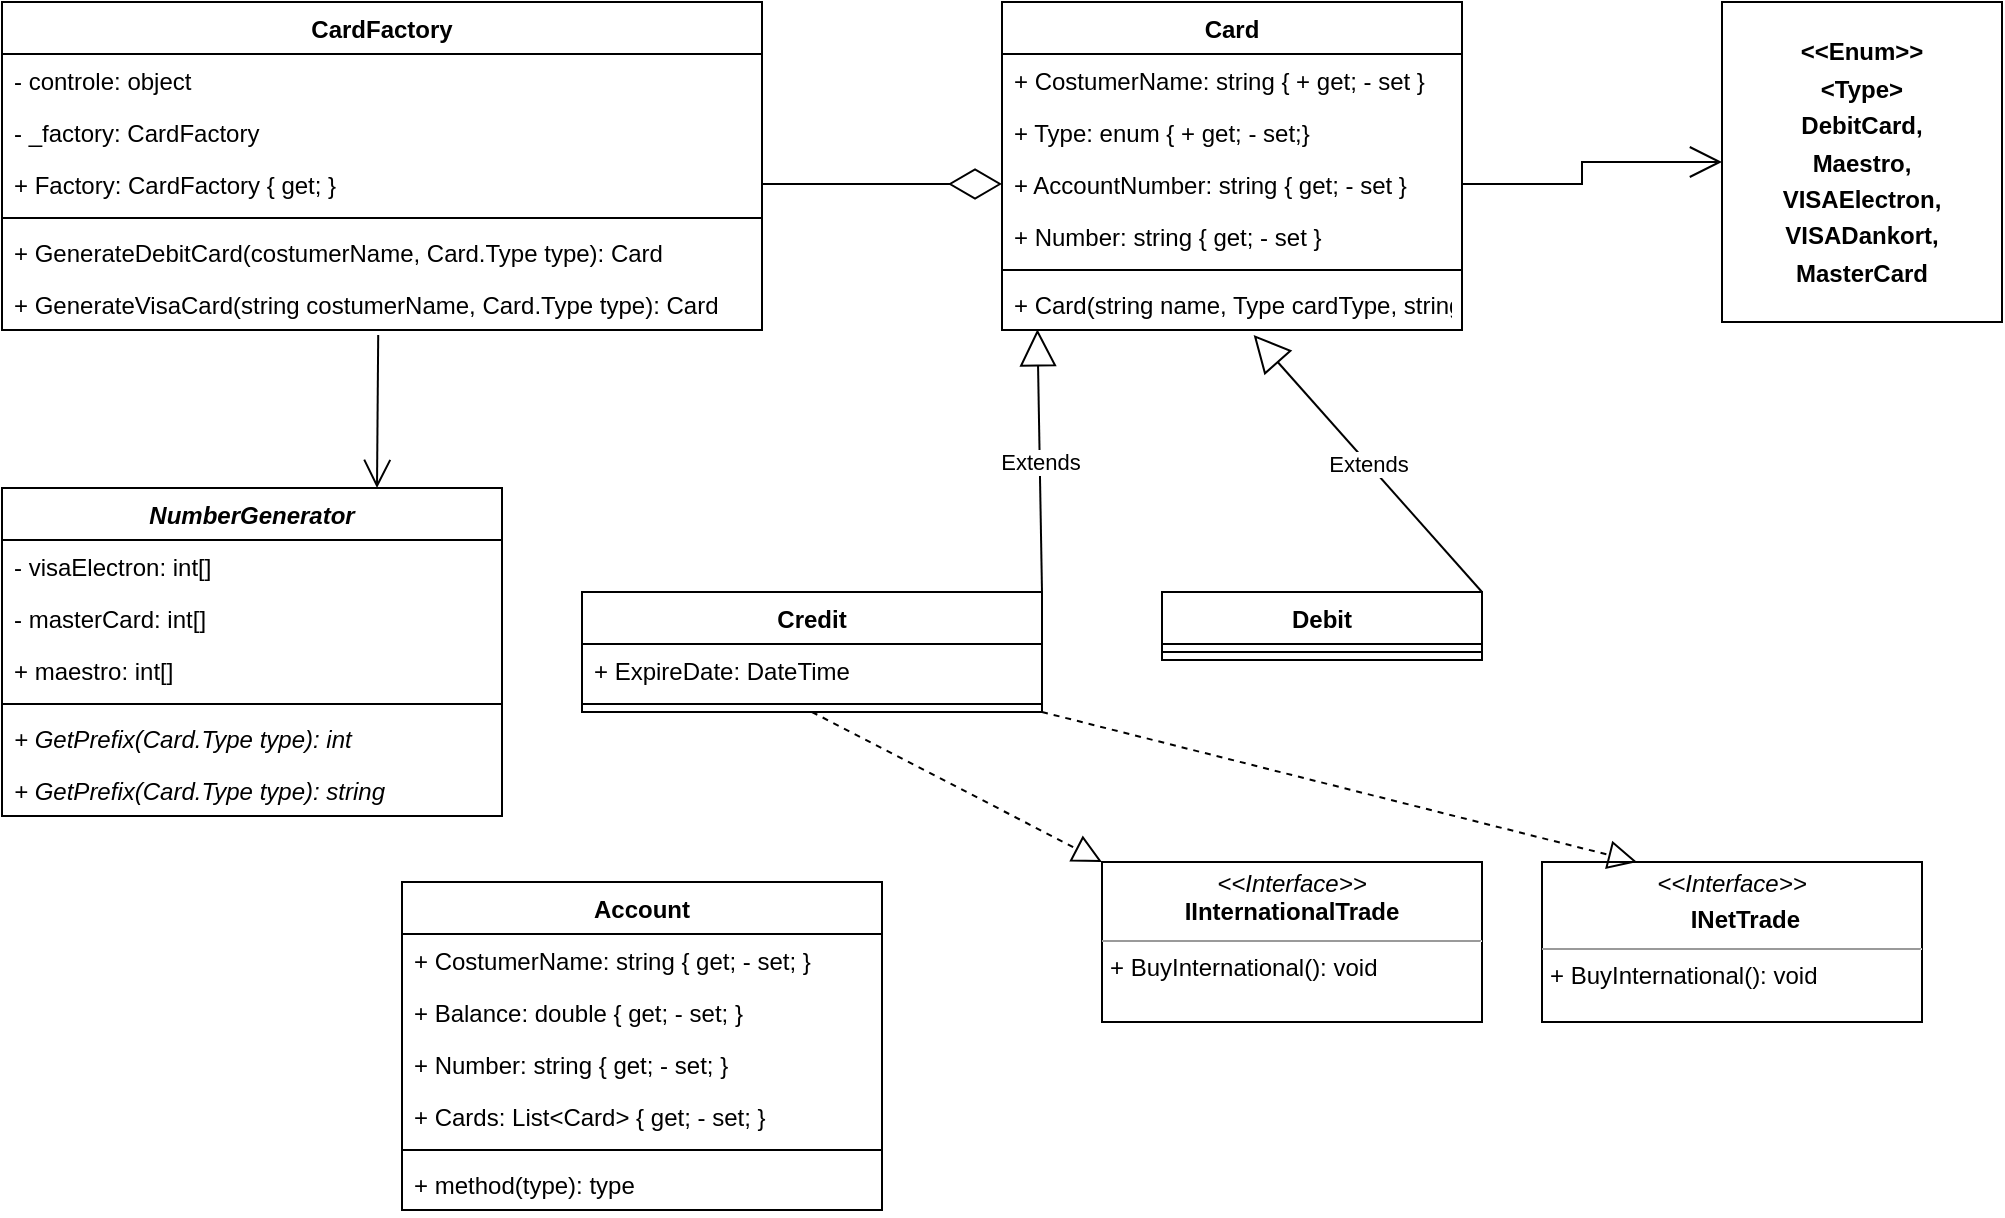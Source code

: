 <mxfile version="14.6.13" type="device"><diagram id="iA3n_faANKaud0oc1ieP" name="Side-1"><mxGraphModel dx="563" dy="2093" grid="1" gridSize="10" guides="1" tooltips="1" connect="1" arrows="1" fold="1" page="1" pageScale="1" pageWidth="827" pageHeight="1169" math="0" shadow="0"><root><mxCell id="0"/><mxCell id="1" parent="0"/><mxCell id="x4l_E4jBs5cUbq2-CW35-1" value="CardFactory" style="swimlane;fontStyle=1;align=center;verticalAlign=top;childLayout=stackLayout;horizontal=1;startSize=26;horizontalStack=0;resizeParent=1;resizeParentMax=0;resizeLast=0;collapsible=1;marginBottom=0;" vertex="1" parent="1"><mxGeometry x="70" y="-100" width="380" height="164" as="geometry"/></mxCell><mxCell id="x4l_E4jBs5cUbq2-CW35-30" value="- controle: object" style="text;strokeColor=none;fillColor=none;align=left;verticalAlign=top;spacingLeft=4;spacingRight=4;overflow=hidden;rotatable=0;points=[[0,0.5],[1,0.5]];portConstraint=eastwest;" vertex="1" parent="x4l_E4jBs5cUbq2-CW35-1"><mxGeometry y="26" width="380" height="26" as="geometry"/></mxCell><mxCell id="x4l_E4jBs5cUbq2-CW35-31" value="- _factory: CardFactory" style="text;strokeColor=none;fillColor=none;align=left;verticalAlign=top;spacingLeft=4;spacingRight=4;overflow=hidden;rotatable=0;points=[[0,0.5],[1,0.5]];portConstraint=eastwest;" vertex="1" parent="x4l_E4jBs5cUbq2-CW35-1"><mxGeometry y="52" width="380" height="26" as="geometry"/></mxCell><mxCell id="x4l_E4jBs5cUbq2-CW35-33" value="+ Factory: CardFactory { get; }" style="text;strokeColor=none;fillColor=none;align=left;verticalAlign=top;spacingLeft=4;spacingRight=4;overflow=hidden;rotatable=0;points=[[0,0.5],[1,0.5]];portConstraint=eastwest;" vertex="1" parent="x4l_E4jBs5cUbq2-CW35-1"><mxGeometry y="78" width="380" height="26" as="geometry"/></mxCell><mxCell id="x4l_E4jBs5cUbq2-CW35-3" value="" style="line;strokeWidth=1;fillColor=none;align=left;verticalAlign=middle;spacingTop=-1;spacingLeft=3;spacingRight=3;rotatable=0;labelPosition=right;points=[];portConstraint=eastwest;" vertex="1" parent="x4l_E4jBs5cUbq2-CW35-1"><mxGeometry y="104" width="380" height="8" as="geometry"/></mxCell><mxCell id="x4l_E4jBs5cUbq2-CW35-4" value="+ GenerateDebitCard(costumerName, Card.Type type): Card" style="text;strokeColor=none;fillColor=none;align=left;verticalAlign=top;spacingLeft=4;spacingRight=4;overflow=hidden;rotatable=0;points=[[0,0.5],[1,0.5]];portConstraint=eastwest;" vertex="1" parent="x4l_E4jBs5cUbq2-CW35-1"><mxGeometry y="112" width="380" height="26" as="geometry"/></mxCell><mxCell id="x4l_E4jBs5cUbq2-CW35-34" value="+ GenerateVisaCard(string costumerName, Card.Type type): Card" style="text;strokeColor=none;fillColor=none;align=left;verticalAlign=top;spacingLeft=4;spacingRight=4;overflow=hidden;rotatable=0;points=[[0,0.5],[1,0.5]];portConstraint=eastwest;" vertex="1" parent="x4l_E4jBs5cUbq2-CW35-1"><mxGeometry y="138" width="380" height="26" as="geometry"/></mxCell><mxCell id="x4l_E4jBs5cUbq2-CW35-5" value="Card" style="swimlane;fontStyle=1;align=center;verticalAlign=top;childLayout=stackLayout;horizontal=1;startSize=26;horizontalStack=0;resizeParent=1;resizeParentMax=0;resizeLast=0;collapsible=1;marginBottom=0;" vertex="1" parent="1"><mxGeometry x="570" y="-100" width="230" height="164" as="geometry"/></mxCell><mxCell id="x4l_E4jBs5cUbq2-CW35-26" value="+ CostumerName: string { + get; - set }" style="text;strokeColor=none;fillColor=none;align=left;verticalAlign=top;spacingLeft=4;spacingRight=4;overflow=hidden;rotatable=0;points=[[0,0.5],[1,0.5]];portConstraint=eastwest;" vertex="1" parent="x4l_E4jBs5cUbq2-CW35-5"><mxGeometry y="26" width="230" height="26" as="geometry"/></mxCell><mxCell id="x4l_E4jBs5cUbq2-CW35-29" value="+ Type: enum { + get; - set;}" style="text;strokeColor=none;fillColor=none;align=left;verticalAlign=top;spacingLeft=4;spacingRight=4;overflow=hidden;rotatable=0;points=[[0,0.5],[1,0.5]];portConstraint=eastwest;" vertex="1" parent="x4l_E4jBs5cUbq2-CW35-5"><mxGeometry y="52" width="230" height="26" as="geometry"/></mxCell><mxCell id="x4l_E4jBs5cUbq2-CW35-28" value="+ AccountNumber: string { get; - set }" style="text;strokeColor=none;fillColor=none;align=left;verticalAlign=top;spacingLeft=4;spacingRight=4;overflow=hidden;rotatable=0;points=[[0,0.5],[1,0.5]];portConstraint=eastwest;" vertex="1" parent="x4l_E4jBs5cUbq2-CW35-5"><mxGeometry y="78" width="230" height="26" as="geometry"/></mxCell><mxCell id="x4l_E4jBs5cUbq2-CW35-27" value="+ Number: string { get; - set }" style="text;strokeColor=none;fillColor=none;align=left;verticalAlign=top;spacingLeft=4;spacingRight=4;overflow=hidden;rotatable=0;points=[[0,0.5],[1,0.5]];portConstraint=eastwest;" vertex="1" parent="x4l_E4jBs5cUbq2-CW35-5"><mxGeometry y="104" width="230" height="26" as="geometry"/></mxCell><mxCell id="x4l_E4jBs5cUbq2-CW35-7" value="" style="line;strokeWidth=1;fillColor=none;align=left;verticalAlign=middle;spacingTop=-1;spacingLeft=3;spacingRight=3;rotatable=0;labelPosition=right;points=[];portConstraint=eastwest;" vertex="1" parent="x4l_E4jBs5cUbq2-CW35-5"><mxGeometry y="130" width="230" height="8" as="geometry"/></mxCell><mxCell id="x4l_E4jBs5cUbq2-CW35-8" value="+ Card(string name, Type cardType, string AccountNumber): Card" style="text;strokeColor=none;fillColor=none;align=left;verticalAlign=top;spacingLeft=4;spacingRight=4;overflow=hidden;rotatable=0;points=[[0,0.5],[1,0.5]];portConstraint=eastwest;" vertex="1" parent="x4l_E4jBs5cUbq2-CW35-5"><mxGeometry y="138" width="230" height="26" as="geometry"/></mxCell><mxCell id="x4l_E4jBs5cUbq2-CW35-9" value="Debit" style="swimlane;fontStyle=1;align=center;verticalAlign=top;childLayout=stackLayout;horizontal=1;startSize=26;horizontalStack=0;resizeParent=1;resizeParentMax=0;resizeLast=0;collapsible=1;marginBottom=0;" vertex="1" parent="1"><mxGeometry x="650" y="195" width="160" height="34" as="geometry"/></mxCell><mxCell id="x4l_E4jBs5cUbq2-CW35-11" value="" style="line;strokeWidth=1;fillColor=none;align=left;verticalAlign=middle;spacingTop=-1;spacingLeft=3;spacingRight=3;rotatable=0;labelPosition=right;points=[];portConstraint=eastwest;" vertex="1" parent="x4l_E4jBs5cUbq2-CW35-9"><mxGeometry y="26" width="160" height="8" as="geometry"/></mxCell><mxCell id="x4l_E4jBs5cUbq2-CW35-14" value="Credit" style="swimlane;fontStyle=1;align=center;verticalAlign=top;childLayout=stackLayout;horizontal=1;startSize=26;horizontalStack=0;resizeParent=1;resizeParentMax=0;resizeLast=0;collapsible=1;marginBottom=0;" vertex="1" parent="1"><mxGeometry x="360" y="195" width="230" height="60" as="geometry"/></mxCell><mxCell id="x4l_E4jBs5cUbq2-CW35-24" value="+ ExpireDate: DateTime" style="text;strokeColor=none;fillColor=none;align=left;verticalAlign=top;spacingLeft=4;spacingRight=4;overflow=hidden;rotatable=0;points=[[0,0.5],[1,0.5]];portConstraint=eastwest;" vertex="1" parent="x4l_E4jBs5cUbq2-CW35-14"><mxGeometry y="26" width="230" height="26" as="geometry"/></mxCell><mxCell id="x4l_E4jBs5cUbq2-CW35-16" value="" style="line;strokeWidth=1;fillColor=none;align=left;verticalAlign=middle;spacingTop=-1;spacingLeft=3;spacingRight=3;rotatable=0;labelPosition=right;points=[];portConstraint=eastwest;" vertex="1" parent="x4l_E4jBs5cUbq2-CW35-14"><mxGeometry y="52" width="230" height="8" as="geometry"/></mxCell><mxCell id="x4l_E4jBs5cUbq2-CW35-19" value="NumberGenerator" style="swimlane;fontStyle=3;align=center;verticalAlign=top;childLayout=stackLayout;horizontal=1;startSize=26;horizontalStack=0;resizeParent=1;resizeParentMax=0;resizeLast=0;collapsible=1;marginBottom=0;" vertex="1" parent="1"><mxGeometry x="70" y="143" width="250" height="164" as="geometry"/></mxCell><mxCell id="x4l_E4jBs5cUbq2-CW35-20" value="- visaElectron: int[]" style="text;strokeColor=none;fillColor=none;align=left;verticalAlign=top;spacingLeft=4;spacingRight=4;overflow=hidden;rotatable=0;points=[[0,0.5],[1,0.5]];portConstraint=eastwest;" vertex="1" parent="x4l_E4jBs5cUbq2-CW35-19"><mxGeometry y="26" width="250" height="26" as="geometry"/></mxCell><mxCell id="x4l_E4jBs5cUbq2-CW35-35" value="- masterCard: int[]" style="text;strokeColor=none;fillColor=none;align=left;verticalAlign=top;spacingLeft=4;spacingRight=4;overflow=hidden;rotatable=0;points=[[0,0.5],[1,0.5]];portConstraint=eastwest;" vertex="1" parent="x4l_E4jBs5cUbq2-CW35-19"><mxGeometry y="52" width="250" height="26" as="geometry"/></mxCell><mxCell id="x4l_E4jBs5cUbq2-CW35-37" value="+ maestro: int[]" style="text;strokeColor=none;fillColor=none;align=left;verticalAlign=top;spacingLeft=4;spacingRight=4;overflow=hidden;rotatable=0;points=[[0,0.5],[1,0.5]];portConstraint=eastwest;" vertex="1" parent="x4l_E4jBs5cUbq2-CW35-19"><mxGeometry y="78" width="250" height="26" as="geometry"/></mxCell><mxCell id="x4l_E4jBs5cUbq2-CW35-21" value="" style="line;strokeWidth=1;fillColor=none;align=left;verticalAlign=middle;spacingTop=-1;spacingLeft=3;spacingRight=3;rotatable=0;labelPosition=right;points=[];portConstraint=eastwest;" vertex="1" parent="x4l_E4jBs5cUbq2-CW35-19"><mxGeometry y="104" width="250" height="8" as="geometry"/></mxCell><mxCell id="x4l_E4jBs5cUbq2-CW35-22" value="+ GetPrefix(Card.Type type): int" style="text;strokeColor=none;fillColor=none;align=left;verticalAlign=top;spacingLeft=4;spacingRight=4;overflow=hidden;rotatable=0;points=[[0,0.5],[1,0.5]];portConstraint=eastwest;fontStyle=2" vertex="1" parent="x4l_E4jBs5cUbq2-CW35-19"><mxGeometry y="112" width="250" height="26" as="geometry"/></mxCell><mxCell id="x4l_E4jBs5cUbq2-CW35-38" value="+ GetPrefix(Card.Type type): string" style="text;strokeColor=none;fillColor=none;align=left;verticalAlign=top;spacingLeft=4;spacingRight=4;overflow=hidden;rotatable=0;points=[[0,0.5],[1,0.5]];portConstraint=eastwest;fontStyle=2" vertex="1" parent="x4l_E4jBs5cUbq2-CW35-19"><mxGeometry y="138" width="250" height="26" as="geometry"/></mxCell><mxCell id="x4l_E4jBs5cUbq2-CW35-54" value="Extends" style="endArrow=block;endSize=16;endFill=0;html=1;exitX=1;exitY=0;exitDx=0;exitDy=0;entryX=0.077;entryY=0.986;entryDx=0;entryDy=0;entryPerimeter=0;" edge="1" parent="1" source="x4l_E4jBs5cUbq2-CW35-14" target="x4l_E4jBs5cUbq2-CW35-8"><mxGeometry width="160" relative="1" as="geometry"><mxPoint x="470" y="100" as="sourcePoint"/><mxPoint x="590" y="70" as="targetPoint"/></mxGeometry></mxCell><mxCell id="x4l_E4jBs5cUbq2-CW35-55" value="Extends" style="endArrow=block;endSize=16;endFill=0;html=1;exitX=1;exitY=0;exitDx=0;exitDy=0;entryX=0.547;entryY=1.095;entryDx=0;entryDy=0;entryPerimeter=0;" edge="1" parent="1" source="x4l_E4jBs5cUbq2-CW35-9" target="x4l_E4jBs5cUbq2-CW35-8"><mxGeometry width="160" relative="1" as="geometry"><mxPoint x="360" y="70" as="sourcePoint"/><mxPoint x="520" y="70" as="targetPoint"/></mxGeometry></mxCell><mxCell id="x4l_E4jBs5cUbq2-CW35-56" value="" style="endArrow=diamondThin;endFill=0;endSize=24;html=1;entryX=0;entryY=0.5;entryDx=0;entryDy=0;exitX=1;exitY=0.5;exitDx=0;exitDy=0;" edge="1" parent="1" source="x4l_E4jBs5cUbq2-CW35-33" target="x4l_E4jBs5cUbq2-CW35-28"><mxGeometry width="160" relative="1" as="geometry"><mxPoint x="360" y="110" as="sourcePoint"/><mxPoint x="520" y="110" as="targetPoint"/></mxGeometry></mxCell><mxCell id="x4l_E4jBs5cUbq2-CW35-57" value="" style="endArrow=open;endFill=1;endSize=12;html=1;entryX=0.75;entryY=0;entryDx=0;entryDy=0;exitX=0.495;exitY=1.095;exitDx=0;exitDy=0;exitPerimeter=0;" edge="1" parent="1" source="x4l_E4jBs5cUbq2-CW35-34" target="x4l_E4jBs5cUbq2-CW35-19"><mxGeometry width="160" relative="1" as="geometry"><mxPoint x="90" y="110" as="sourcePoint"/><mxPoint x="250" y="110" as="targetPoint"/></mxGeometry></mxCell><mxCell id="x4l_E4jBs5cUbq2-CW35-61" value="&lt;p style=&quot;margin: 0px ; margin-top: 4px ; text-align: center&quot;&gt;&lt;i&gt;&amp;lt;&amp;lt;Interface&amp;gt;&amp;gt;&lt;/i&gt;&lt;br&gt;&lt;b&gt;IInternationalTrade&lt;/b&gt;&lt;/p&gt;&lt;hr size=&quot;1&quot;&gt;&lt;p style=&quot;margin: 0px ; margin-left: 4px&quot;&gt;+ BuyInternational(): void&lt;br&gt;&lt;/p&gt;" style="verticalAlign=top;align=left;overflow=fill;fontSize=12;fontFamily=Helvetica;html=1;" vertex="1" parent="1"><mxGeometry x="620" y="330" width="190" height="80" as="geometry"/></mxCell><mxCell id="x4l_E4jBs5cUbq2-CW35-62" value="&lt;p style=&quot;margin: 0px ; margin-top: 4px ; text-align: center&quot;&gt;&lt;i&gt;&amp;lt;&amp;lt;Interface&amp;gt;&amp;gt;&lt;/i&gt;&lt;br&gt;&lt;/p&gt;&lt;p style=&quot;margin: 0px ; margin-top: 4px ; text-align: center&quot;&gt;&lt;b&gt;&amp;nbsp; &amp;nbsp; INetTrade&lt;/b&gt;&lt;/p&gt;&lt;hr size=&quot;1&quot;&gt;&lt;p style=&quot;margin: 0px ; margin-left: 4px&quot;&gt;+ BuyInternational(): void&lt;br&gt;&lt;/p&gt;" style="verticalAlign=top;align=left;overflow=fill;fontSize=12;fontFamily=Helvetica;html=1;" vertex="1" parent="1"><mxGeometry x="840" y="330" width="190" height="80" as="geometry"/></mxCell><mxCell id="x4l_E4jBs5cUbq2-CW35-63" value="" style="endArrow=block;dashed=1;endFill=0;endSize=12;html=1;entryX=0;entryY=0;entryDx=0;entryDy=0;exitX=0.5;exitY=1;exitDx=0;exitDy=0;" edge="1" parent="1" source="x4l_E4jBs5cUbq2-CW35-14" target="x4l_E4jBs5cUbq2-CW35-61"><mxGeometry width="160" relative="1" as="geometry"><mxPoint x="450" y="290" as="sourcePoint"/><mxPoint x="610" y="290" as="targetPoint"/></mxGeometry></mxCell><mxCell id="x4l_E4jBs5cUbq2-CW35-64" value="" style="endArrow=block;dashed=1;endFill=0;endSize=12;html=1;exitX=1;exitY=1;exitDx=0;exitDy=0;entryX=0.25;entryY=0;entryDx=0;entryDy=0;" edge="1" parent="1" source="x4l_E4jBs5cUbq2-CW35-14" target="x4l_E4jBs5cUbq2-CW35-62"><mxGeometry width="160" relative="1" as="geometry"><mxPoint x="780" y="300" as="sourcePoint"/><mxPoint x="940" y="300" as="targetPoint"/></mxGeometry></mxCell><mxCell id="x4l_E4jBs5cUbq2-CW35-65" value="Account" style="swimlane;fontStyle=1;align=center;verticalAlign=top;childLayout=stackLayout;horizontal=1;startSize=26;horizontalStack=0;resizeParent=1;resizeParentMax=0;resizeLast=0;collapsible=1;marginBottom=0;" vertex="1" parent="1"><mxGeometry x="270" y="340" width="240" height="164" as="geometry"/></mxCell><mxCell id="x4l_E4jBs5cUbq2-CW35-66" value="+ CostumerName: string { get; - set; }" style="text;strokeColor=none;fillColor=none;align=left;verticalAlign=top;spacingLeft=4;spacingRight=4;overflow=hidden;rotatable=0;points=[[0,0.5],[1,0.5]];portConstraint=eastwest;" vertex="1" parent="x4l_E4jBs5cUbq2-CW35-65"><mxGeometry y="26" width="240" height="26" as="geometry"/></mxCell><mxCell id="x4l_E4jBs5cUbq2-CW35-70" value="+ Balance: double { get; - set; }" style="text;strokeColor=none;fillColor=none;align=left;verticalAlign=top;spacingLeft=4;spacingRight=4;overflow=hidden;rotatable=0;points=[[0,0.5],[1,0.5]];portConstraint=eastwest;" vertex="1" parent="x4l_E4jBs5cUbq2-CW35-65"><mxGeometry y="52" width="240" height="26" as="geometry"/></mxCell><mxCell id="x4l_E4jBs5cUbq2-CW35-71" value="+ Number: string { get; - set; }" style="text;strokeColor=none;fillColor=none;align=left;verticalAlign=top;spacingLeft=4;spacingRight=4;overflow=hidden;rotatable=0;points=[[0,0.5],[1,0.5]];portConstraint=eastwest;" vertex="1" parent="x4l_E4jBs5cUbq2-CW35-65"><mxGeometry y="78" width="240" height="26" as="geometry"/></mxCell><mxCell id="x4l_E4jBs5cUbq2-CW35-69" value="+ Cards: List&lt;Card&gt; { get; - set; }" style="text;strokeColor=none;fillColor=none;align=left;verticalAlign=top;spacingLeft=4;spacingRight=4;overflow=hidden;rotatable=0;points=[[0,0.5],[1,0.5]];portConstraint=eastwest;" vertex="1" parent="x4l_E4jBs5cUbq2-CW35-65"><mxGeometry y="104" width="240" height="26" as="geometry"/></mxCell><mxCell id="x4l_E4jBs5cUbq2-CW35-67" value="" style="line;strokeWidth=1;fillColor=none;align=left;verticalAlign=middle;spacingTop=-1;spacingLeft=3;spacingRight=3;rotatable=0;labelPosition=right;points=[];portConstraint=eastwest;" vertex="1" parent="x4l_E4jBs5cUbq2-CW35-65"><mxGeometry y="130" width="240" height="8" as="geometry"/></mxCell><mxCell id="x4l_E4jBs5cUbq2-CW35-68" value="+ method(type): type" style="text;strokeColor=none;fillColor=none;align=left;verticalAlign=top;spacingLeft=4;spacingRight=4;overflow=hidden;rotatable=0;points=[[0,0.5],[1,0.5]];portConstraint=eastwest;" vertex="1" parent="x4l_E4jBs5cUbq2-CW35-65"><mxGeometry y="138" width="240" height="26" as="geometry"/></mxCell><mxCell id="x4l_E4jBs5cUbq2-CW35-72" value="&lt;p style=&quot;margin: 0px ; margin-top: 4px ; text-align: center&quot;&gt;&lt;br&gt;&lt;b&gt;&amp;lt;&amp;lt;Enum&amp;gt;&amp;gt;&lt;/b&gt;&lt;/p&gt;&lt;p style=&quot;margin: 0px ; margin-top: 4px ; text-align: center&quot;&gt;&lt;b&gt;&amp;lt;Type&amp;gt;&lt;/b&gt;&lt;/p&gt;&lt;p style=&quot;margin: 0px ; margin-top: 4px ; text-align: center&quot;&gt;&lt;b&gt;DebitCard,&lt;/b&gt;&lt;/p&gt;&lt;p style=&quot;margin: 0px ; margin-top: 4px ; text-align: center&quot;&gt;&lt;b&gt;Maestro,&lt;/b&gt;&lt;/p&gt;&lt;p style=&quot;margin: 0px ; margin-top: 4px ; text-align: center&quot;&gt;&lt;b&gt;VISAElectron,&lt;/b&gt;&lt;/p&gt;&lt;p style=&quot;margin: 0px ; margin-top: 4px ; text-align: center&quot;&gt;&lt;b&gt;VISADankort,&lt;/b&gt;&lt;/p&gt;&lt;p style=&quot;margin: 0px ; margin-top: 4px ; text-align: center&quot;&gt;&lt;b&gt;MasterCard&lt;/b&gt;&lt;/p&gt;" style="verticalAlign=top;align=left;overflow=fill;fontSize=12;fontFamily=Helvetica;html=1;" vertex="1" parent="1"><mxGeometry x="930" y="-100" width="140" height="160" as="geometry"/></mxCell><mxCell id="x4l_E4jBs5cUbq2-CW35-74" style="edgeStyle=orthogonalEdgeStyle;rounded=0;orthogonalLoop=1;jettySize=auto;html=1;endArrow=open;endFill=0;startSize=6;endSize=14;" edge="1" parent="1" source="x4l_E4jBs5cUbq2-CW35-28" target="x4l_E4jBs5cUbq2-CW35-72"><mxGeometry relative="1" as="geometry"/></mxCell></root></mxGraphModel></diagram></mxfile>